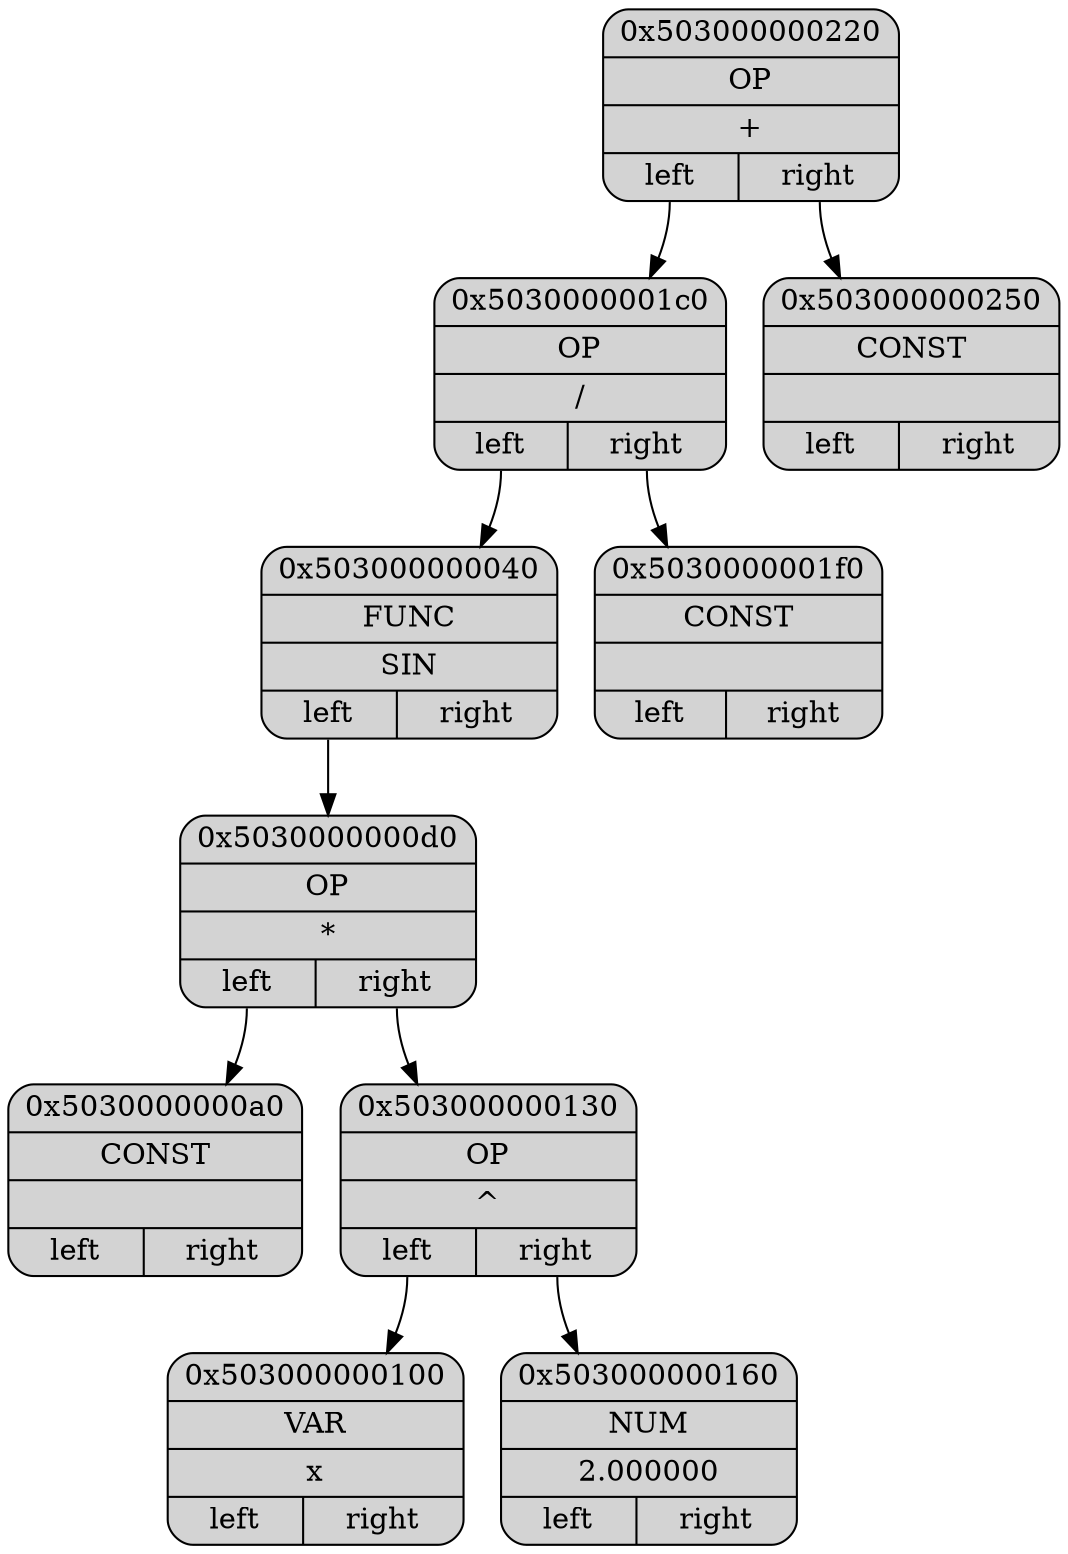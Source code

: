 digraph G
{
node[shape="record", style="rounded, filled"];

p0x503000000220[label = "{ <ptr> 0x503000000220 |<type> OP | <data>+| { <l>left|<r>right } }"];
p0x5030000001c0[label = "{ <ptr> 0x5030000001c0 |<type> OP | <data>/| { <l>left|<r>right } }"];
p0x503000000040[label = "{ <ptr> 0x503000000040 |<type> FUNC | <data>SIN| { <l>left|<r>right } }"];
p0x5030000000d0[label = "{ <ptr> 0x5030000000d0 |<type> OP | <data>*| { <l>left|<r>right } }"];
p0x5030000000a0[label = "{ <ptr> 0x5030000000a0 |<type> CONST | <data>| { <l>left|<r>right } }"];
p0x503000000130[label = "{ <ptr> 0x503000000130 |<type> OP | <data>^| { <l>left|<r>right } }"];
p0x503000000100[label = "{ <ptr> 0x503000000100 |<type> VAR | <data>x| { <l>left|<r>right } }"];
p0x503000000160[label = "{ <ptr> 0x503000000160 |<type> NUM | <data>2.000000| { <l>left|<r>right } }"];
p0x5030000001f0[label = "{ <ptr> 0x5030000001f0 |<type> CONST | <data>| { <l>left|<r>right } }"];
p0x503000000250[label = "{ <ptr> 0x503000000250 |<type> CONST | <data>| { <l>left|<r>right } }"];

p0x503000000220:<l> -> p0x5030000001c0
p0x5030000001c0:<l> -> p0x503000000040
p0x503000000040:<l> -> p0x5030000000d0
p0x5030000000d0:<l> -> p0x5030000000a0
p0x5030000000d0:<r> -> p0x503000000130
p0x503000000130:<l> -> p0x503000000100
p0x503000000130:<r> -> p0x503000000160
p0x5030000001c0:<r> -> p0x5030000001f0
p0x503000000220:<r> -> p0x503000000250
}
